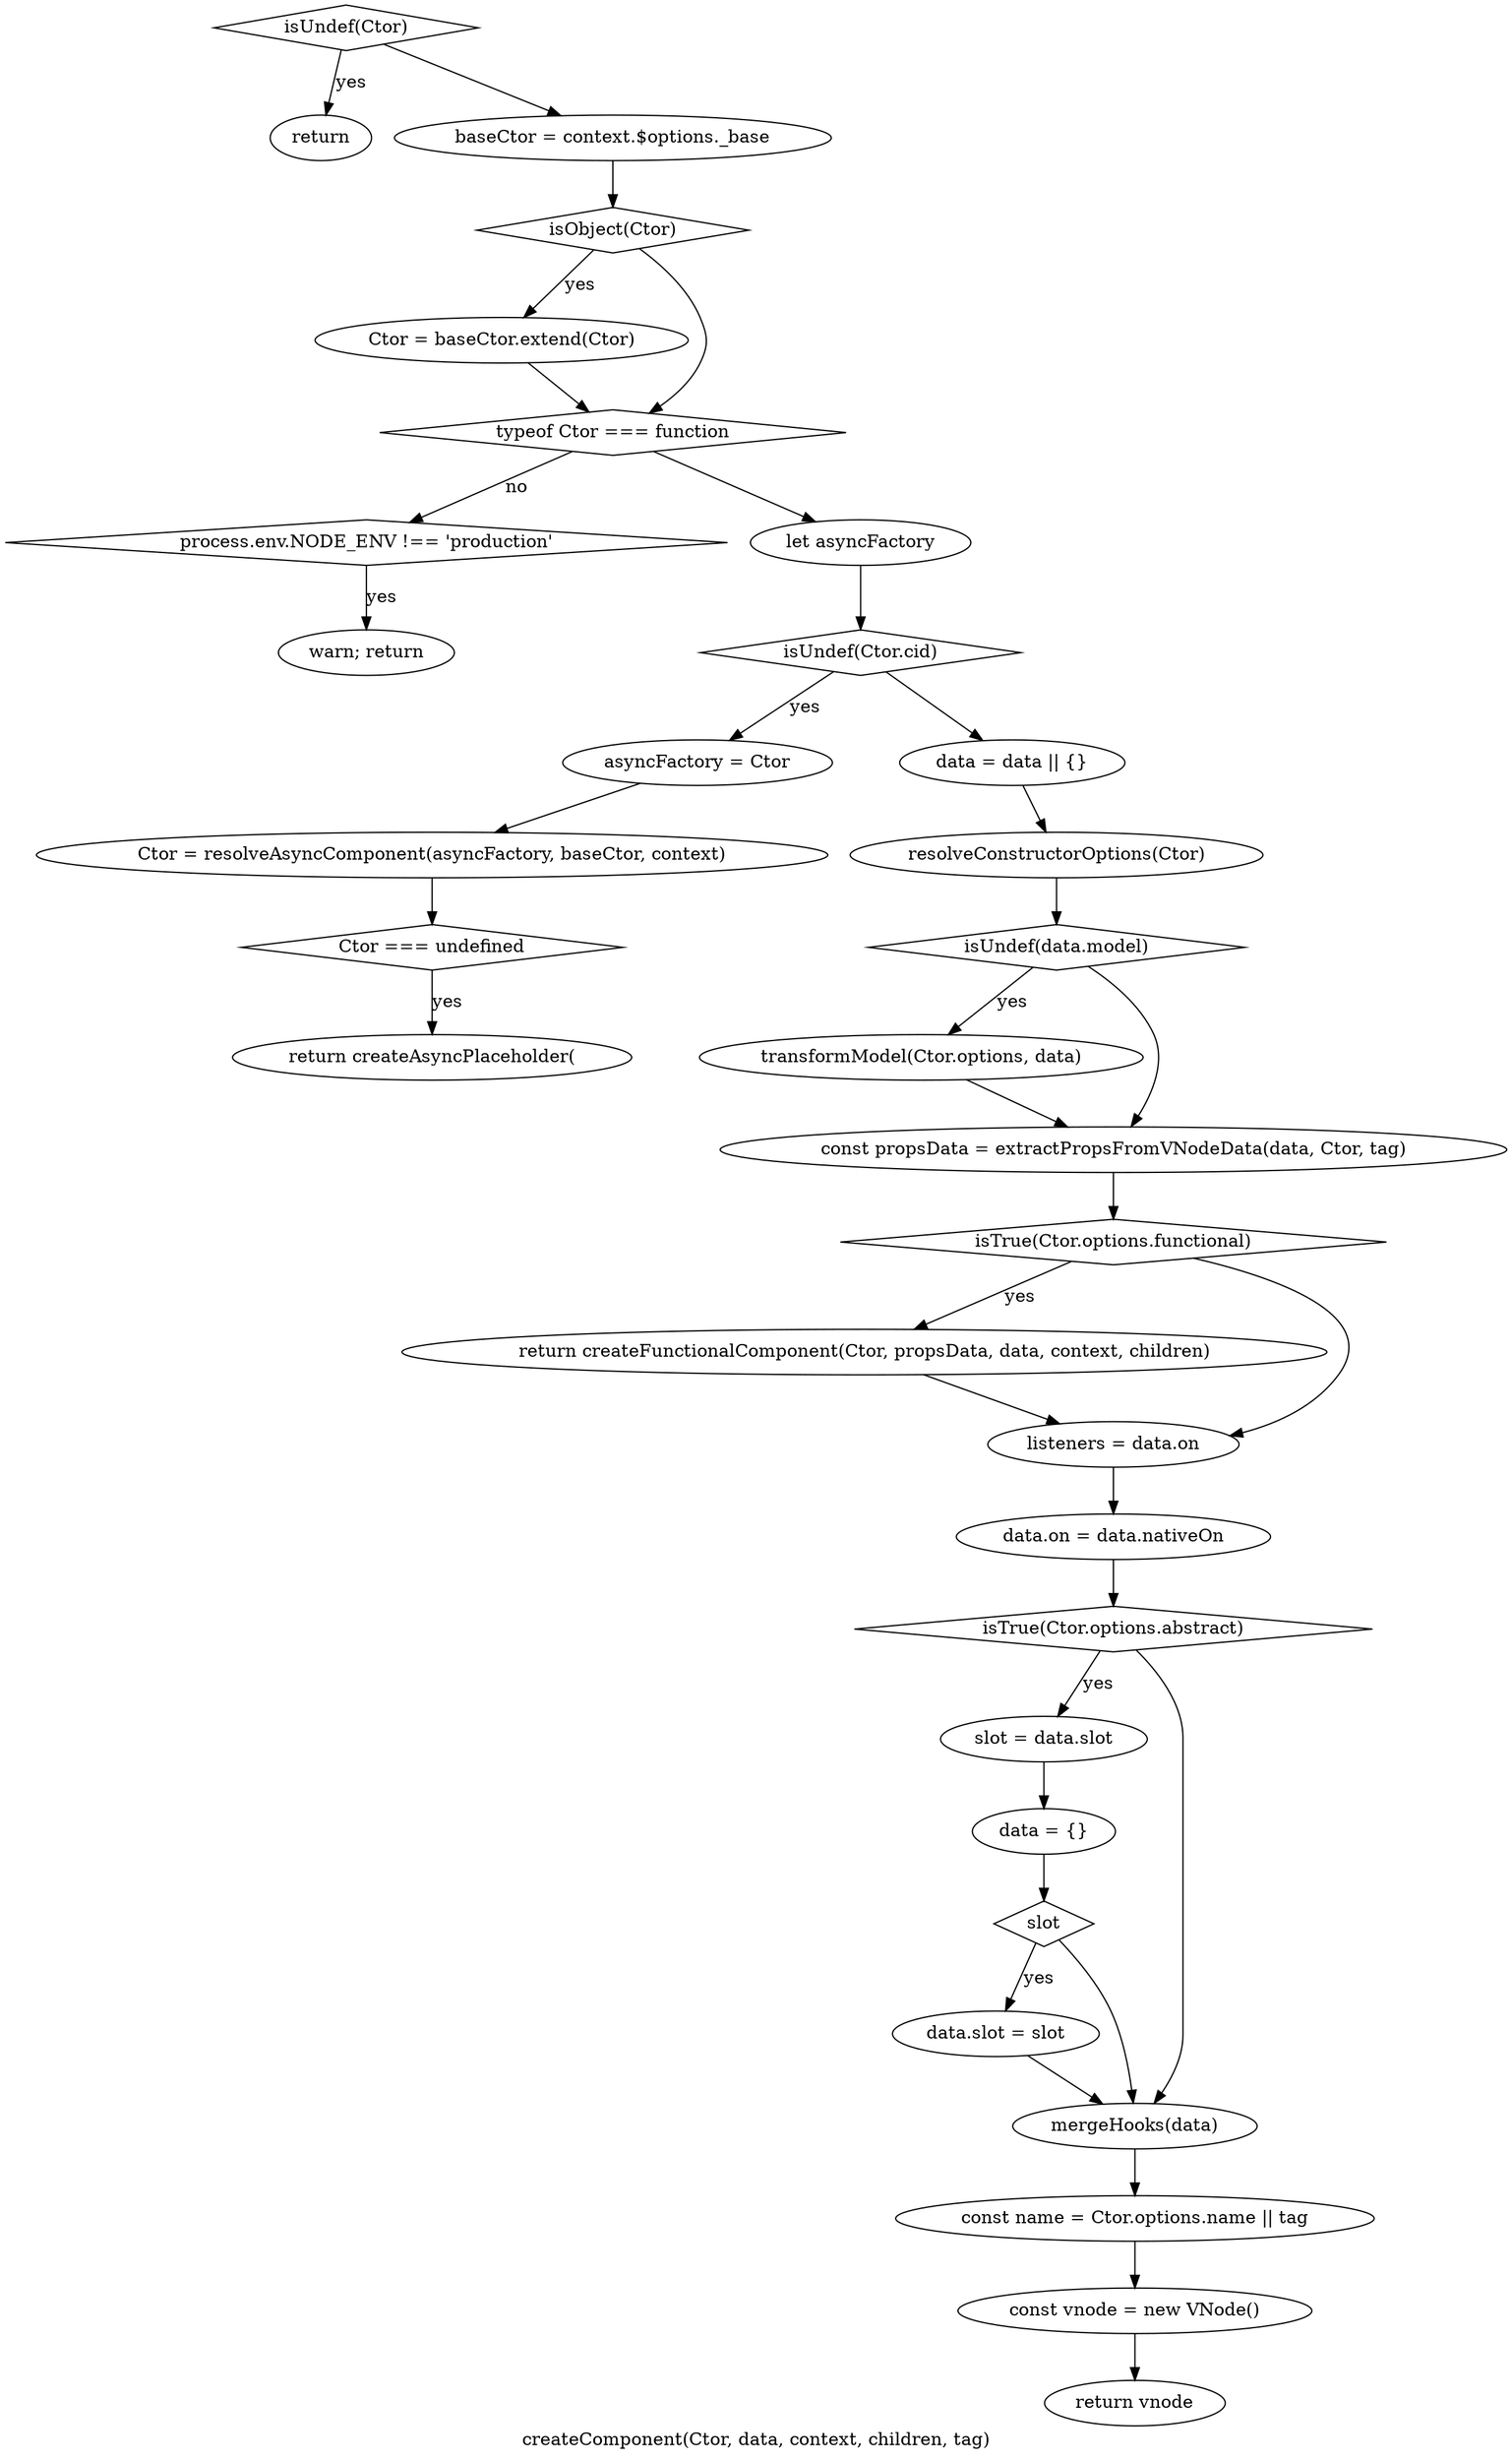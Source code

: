 digraph G {
    label="createComponent(Ctor, data, context, children, tag)"

    CtorIsUndef [
        label="isUndef(Ctor)"
        shape=diamond
    ]
    end [
        label="return"
    ]
    CtorIsUndef -> end [label="yes"]
    getBase [
        label="baseCtor = context.$options._base"
    ]
    CtorIsUndef -> getBase
    isObject [
        label="isObject(Ctor)"
        shape=diamond
    ]
    getBase -> isObject
    extend [
        label="Ctor = baseCtor.extend(Ctor)"
    ]
    isObject -> extend [label="yes"]
    notFunction [
        label="typeof Ctor === function"
        shape=diamond
    ]
    isObject -> notFunction
    extend -> notFunction
    notProduction [
        label="process.env.NODE_ENV !== 'production'"
        shape=diamond
    ]
    notFunction -> notProduction [label="no"]
    end1 [
        label="warn; return"
    ]
    notProduction -> end1 [label="yes"]
    getAsyncFactory [
        label="let asyncFactory"
    ]

    notFunction -> getAsyncFactory
    cidIsUndef [
        label="isUndef(Ctor.cid)"
        shape=diamond
    ]
    getAsyncFactory -> cidIsUndef
    resetAsyncFactory [
        label="asyncFactory = Ctor"
    ]
    cidIsUndef -> resetAsyncFactory [label="yes"]
    resetCtor [
        label="Ctor = resolveAsyncComponent(asyncFactory, baseCtor, context)"
    ]
    resetAsyncFactory -> resetCtor
    newCtorIsUndf [
        label="Ctor === undefined"
        shape=diamond
    ]
    resetCtor -> newCtorIsUndf
    returnFunc [
        label="return createAsyncPlaceholder("
    ]
    newCtorIsUndf -> returnFunc [label="yes"]

    setData [
        label="data = data || {}"
    ]
    cidIsUndef -> setData

    resolveConstructorOptions [
        label="resolveConstructorOptions(Ctor)"
    ]
    setData -> resolveConstructorOptions

    modelIsUndef [
        label="isUndef(data.model)"
        shape=diamond
    ]

    resolveConstructorOptions -> modelIsUndef
    transformModel [
        label="transformModel(Ctor.options, data)"
    ]
    modelIsUndef -> transformModel [label="yes"]
    getPropsData [
        label="const propsData = extractPropsFromVNodeData(data, Ctor, tag)"
    ]
    modelIsUndef -> getPropsData
    transformModel -> getPropsData
    functionalIsTrue [
        label="isTrue(Ctor.options.functional)"
        shape=diamond
    ]
    getPropsData -> functionalIsTrue
    returnPureComponent [
        label="return createFunctionalComponent(Ctor, propsData, data, context, children)"
    ]
    functionalIsTrue -> returnPureComponent [label="yes"]
    getListeners [
        label="listeners = data.on"
    ]
    returnPureComponent -> getListeners
    functionalIsTrue -> getListeners
    getNativeOn [
        label="data.on = data.nativeOn"
    ]
    getListeners -> getNativeOn
    abstractIsTrue [
        label="isTrue(Ctor.options.abstract)"
        shape=diamond
    ]
    getNativeOn -> abstractIsTrue
    getSlot [
        label="slot = data.slot"
    ]
    abstractIsTrue -> getSlot [label="yes"]
    resetData [
        label="data = {}"
    ]
    getSlot -> resetData
    isSlot [
        label="slot"
        shape=diamond
    ]
    resetData -> isSlot
    saveSlot [
        label="data.slot = slot"
    ]
    isSlot -> saveSlot [label="yes"]
    mergeHooks [
        label="mergeHooks(data)"
    ]
    isSlot -> mergeHooks
    abstractIsTrue -> mergeHooks
    saveSlot -> mergeHooks
    varName [
        label="const name = Ctor.options.name || tag"
    ]
    mergeHooks -> varName
    varVnode [
        label="const vnode = new VNode()"
    ]
    varName -> varVnode
    returnVNode [
        label="return vnode"
    ]
    varVnode -> returnVNode
}